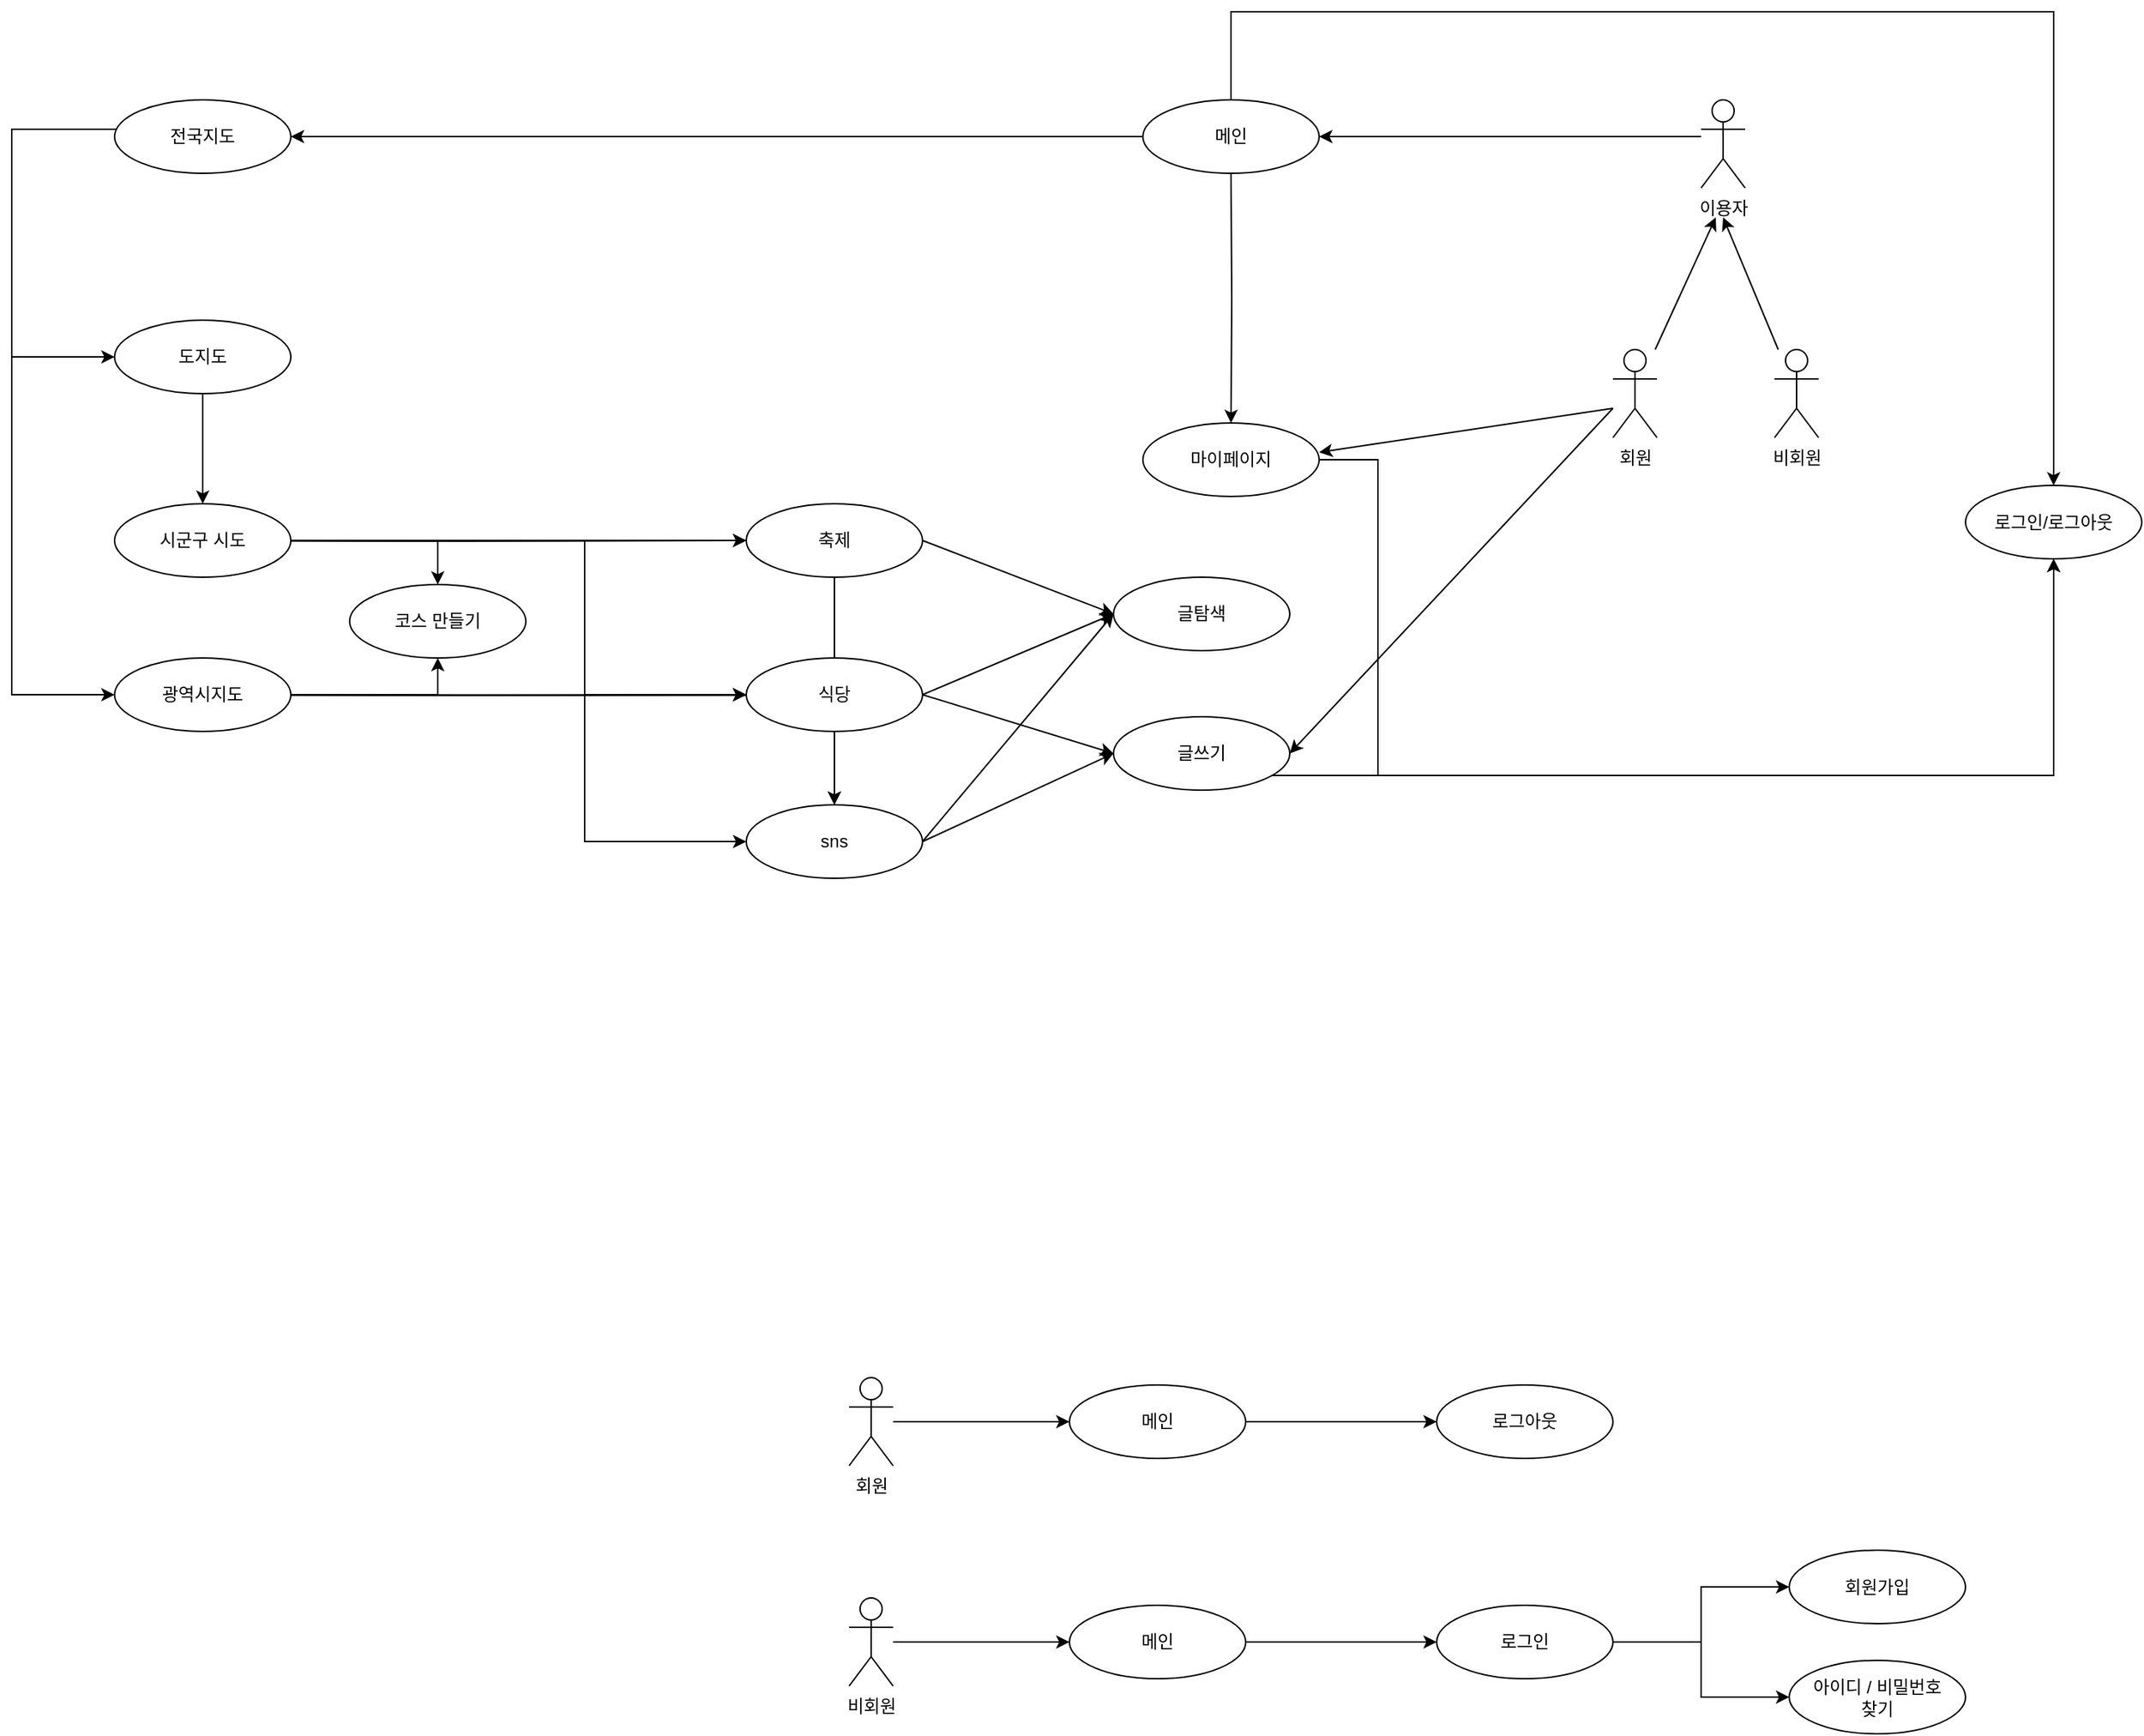 <mxfile version="21.3.8" type="device">
  <diagram name="페이지-1" id="FJkYnNuwcZ9Sj7oS1rsV">
    <mxGraphModel dx="1564" dy="663" grid="1" gridSize="10" guides="1" tooltips="1" connect="1" arrows="1" fold="1" page="1" pageScale="1" pageWidth="4681" pageHeight="3300" math="0" shadow="0">
      <root>
        <mxCell id="0" />
        <mxCell id="1" parent="0" />
        <mxCell id="JOcxVEQmh_a6kJTKSvqY-15" style="edgeStyle=orthogonalEdgeStyle;rounded=0;orthogonalLoop=1;jettySize=auto;html=1;entryX=0.5;entryY=0;entryDx=0;entryDy=0;entryPerimeter=0;" edge="1" parent="1" target="JOcxVEQmh_a6kJTKSvqY-17">
          <mxGeometry relative="1" as="geometry">
            <mxPoint x="1660" y="480" as="sourcePoint" />
            <mxPoint x="1660" y="640" as="targetPoint" />
          </mxGeometry>
        </mxCell>
        <mxCell id="QfG9UjP98lA-rOCOV29d-27" style="edgeStyle=orthogonalEdgeStyle;rounded=0;orthogonalLoop=1;jettySize=auto;html=1;" parent="1" source="QfG9UjP98lA-rOCOV29d-24" target="QfG9UjP98lA-rOCOV29d-26" edge="1">
          <mxGeometry relative="1" as="geometry" />
        </mxCell>
        <mxCell id="QfG9UjP98lA-rOCOV29d-30" style="edgeStyle=orthogonalEdgeStyle;rounded=0;orthogonalLoop=1;jettySize=auto;html=1;entryX=0;entryY=0.5;entryDx=0;entryDy=0;" parent="1" target="QfG9UjP98lA-rOCOV29d-25" edge="1">
          <mxGeometry relative="1" as="geometry">
            <mxPoint x="940.0" y="835" as="sourcePoint" />
          </mxGeometry>
        </mxCell>
        <mxCell id="QfG9UjP98lA-rOCOV29d-33" style="edgeStyle=orthogonalEdgeStyle;rounded=0;orthogonalLoop=1;jettySize=auto;html=1;" parent="1" target="QfG9UjP98lA-rOCOV29d-25" edge="1">
          <mxGeometry relative="1" as="geometry">
            <mxPoint x="940.0" y="835" as="sourcePoint" />
          </mxGeometry>
        </mxCell>
        <mxCell id="QfG9UjP98lA-rOCOV29d-34" style="edgeStyle=orthogonalEdgeStyle;rounded=0;orthogonalLoop=1;jettySize=auto;html=1;" parent="1" target="QfG9UjP98lA-rOCOV29d-26" edge="1">
          <mxGeometry relative="1" as="geometry">
            <mxPoint x="940.0" y="835.0" as="sourcePoint" />
          </mxGeometry>
        </mxCell>
        <mxCell id="QfG9UjP98lA-rOCOV29d-38" style="edgeStyle=orthogonalEdgeStyle;rounded=0;orthogonalLoop=1;jettySize=auto;html=1;entryX=0.5;entryY=1;entryDx=0;entryDy=0;" parent="1" source="JOcxVEQmh_a6kJTKSvqY-22" target="QfG9UjP98lA-rOCOV29d-17" edge="1">
          <mxGeometry relative="1" as="geometry">
            <mxPoint x="940.0" y="835.0" as="sourcePoint" />
          </mxGeometry>
        </mxCell>
        <mxCell id="QfG9UjP98lA-rOCOV29d-18" style="edgeStyle=orthogonalEdgeStyle;rounded=0;orthogonalLoop=1;jettySize=auto;html=1;entryX=0.5;entryY=0;entryDx=0;entryDy=0;" parent="1" target="QfG9UjP98lA-rOCOV29d-17" edge="1">
          <mxGeometry relative="1" as="geometry">
            <mxPoint x="940.0" y="730.0" as="sourcePoint" />
          </mxGeometry>
        </mxCell>
        <mxCell id="QfG9UjP98lA-rOCOV29d-17" value="코스 만들기" style="ellipse;whiteSpace=wrap;html=1;" parent="1" vertex="1">
          <mxGeometry x="1060" y="760" width="120" height="50" as="geometry" />
        </mxCell>
        <mxCell id="QfG9UjP98lA-rOCOV29d-96" style="rounded=0;orthogonalLoop=1;jettySize=auto;html=1;entryX=0;entryY=0.5;entryDx=0;entryDy=0;exitX=1;exitY=0.5;exitDx=0;exitDy=0;" parent="1" source="QfG9UjP98lA-rOCOV29d-25" target="QfG9UjP98lA-rOCOV29d-93" edge="1">
          <mxGeometry relative="1" as="geometry" />
        </mxCell>
        <mxCell id="QfG9UjP98lA-rOCOV29d-99" style="rounded=0;orthogonalLoop=1;jettySize=auto;html=1;entryX=0;entryY=0.5;entryDx=0;entryDy=0;exitX=1;exitY=0.5;exitDx=0;exitDy=0;" parent="1" source="QfG9UjP98lA-rOCOV29d-25" target="QfG9UjP98lA-rOCOV29d-92" edge="1">
          <mxGeometry relative="1" as="geometry" />
        </mxCell>
        <mxCell id="QfG9UjP98lA-rOCOV29d-25" value="식당" style="ellipse;whiteSpace=wrap;html=1;" parent="1" vertex="1">
          <mxGeometry x="1330" y="810" width="120" height="50" as="geometry" />
        </mxCell>
        <mxCell id="QfG9UjP98lA-rOCOV29d-97" style="rounded=0;orthogonalLoop=1;jettySize=auto;html=1;entryX=0;entryY=0.5;entryDx=0;entryDy=0;exitX=1;exitY=0.5;exitDx=0;exitDy=0;" parent="1" source="QfG9UjP98lA-rOCOV29d-26" target="QfG9UjP98lA-rOCOV29d-92" edge="1">
          <mxGeometry relative="1" as="geometry" />
        </mxCell>
        <mxCell id="QfG9UjP98lA-rOCOV29d-110" style="rounded=0;orthogonalLoop=1;jettySize=auto;html=1;entryX=0;entryY=0.5;entryDx=0;entryDy=0;exitX=1;exitY=0.5;exitDx=0;exitDy=0;" parent="1" source="QfG9UjP98lA-rOCOV29d-26" target="QfG9UjP98lA-rOCOV29d-93" edge="1">
          <mxGeometry relative="1" as="geometry" />
        </mxCell>
        <mxCell id="QfG9UjP98lA-rOCOV29d-26" value="sns" style="ellipse;whiteSpace=wrap;html=1;" parent="1" vertex="1">
          <mxGeometry x="1330" y="910" width="120" height="50" as="geometry" />
        </mxCell>
        <mxCell id="QfG9UjP98lA-rOCOV29d-31" style="edgeStyle=orthogonalEdgeStyle;rounded=0;orthogonalLoop=1;jettySize=auto;html=1;entryX=0;entryY=0.5;entryDx=0;entryDy=0;" parent="1" target="QfG9UjP98lA-rOCOV29d-25" edge="1">
          <mxGeometry relative="1" as="geometry">
            <mxPoint x="940.0" y="730.0" as="sourcePoint" />
            <Array as="points">
              <mxPoint x="1220" y="730" />
              <mxPoint x="1220" y="835" />
            </Array>
          </mxGeometry>
        </mxCell>
        <mxCell id="QfG9UjP98lA-rOCOV29d-32" style="edgeStyle=orthogonalEdgeStyle;rounded=0;orthogonalLoop=1;jettySize=auto;html=1;entryX=0;entryY=0.5;entryDx=0;entryDy=0;" parent="1" target="QfG9UjP98lA-rOCOV29d-26" edge="1">
          <mxGeometry relative="1" as="geometry">
            <mxPoint x="940.0" y="730.0" as="sourcePoint" />
            <Array as="points">
              <mxPoint x="1220" y="730" />
              <mxPoint x="1220" y="935" />
            </Array>
          </mxGeometry>
        </mxCell>
        <mxCell id="QfG9UjP98lA-rOCOV29d-35" style="edgeStyle=orthogonalEdgeStyle;rounded=0;orthogonalLoop=1;jettySize=auto;html=1;entryX=0;entryY=0.5;entryDx=0;entryDy=0;" parent="1" target="QfG9UjP98lA-rOCOV29d-24" edge="1">
          <mxGeometry relative="1" as="geometry">
            <mxPoint x="940.0" y="730" as="sourcePoint" />
          </mxGeometry>
        </mxCell>
        <mxCell id="QfG9UjP98lA-rOCOV29d-37" value="" style="edgeStyle=orthogonalEdgeStyle;rounded=0;orthogonalLoop=1;jettySize=auto;html=1;" parent="1" source="JOcxVEQmh_a6kJTKSvqY-21" target="QfG9UjP98lA-rOCOV29d-24" edge="1">
          <mxGeometry relative="1" as="geometry">
            <mxPoint x="940.0" y="730" as="sourcePoint" />
            <mxPoint x="1390" y="910" as="targetPoint" />
          </mxGeometry>
        </mxCell>
        <mxCell id="QfG9UjP98lA-rOCOV29d-94" style="rounded=0;orthogonalLoop=1;jettySize=auto;html=1;entryX=0;entryY=0.5;entryDx=0;entryDy=0;exitX=1;exitY=0.5;exitDx=0;exitDy=0;" parent="1" source="QfG9UjP98lA-rOCOV29d-24" target="QfG9UjP98lA-rOCOV29d-93" edge="1">
          <mxGeometry relative="1" as="geometry" />
        </mxCell>
        <mxCell id="QfG9UjP98lA-rOCOV29d-24" value="축제" style="ellipse;whiteSpace=wrap;html=1;" parent="1" vertex="1">
          <mxGeometry x="1330" y="705" width="120" height="50" as="geometry" />
        </mxCell>
        <mxCell id="QfG9UjP98lA-rOCOV29d-42" style="edgeStyle=orthogonalEdgeStyle;rounded=0;orthogonalLoop=1;jettySize=auto;html=1;exitX=0.5;exitY=1;exitDx=0;exitDy=0;" parent="1" edge="1">
          <mxGeometry relative="1" as="geometry">
            <mxPoint x="1660" y="700" as="sourcePoint" />
            <mxPoint x="1660" y="700" as="targetPoint" />
          </mxGeometry>
        </mxCell>
        <mxCell id="JOcxVEQmh_a6kJTKSvqY-5" style="rounded=0;orthogonalLoop=1;jettySize=auto;html=1;" edge="1" parent="1" source="QfG9UjP98lA-rOCOV29d-47">
          <mxGeometry relative="1" as="geometry">
            <mxPoint x="1995" y="510" as="targetPoint" />
          </mxGeometry>
        </mxCell>
        <mxCell id="QfG9UjP98lA-rOCOV29d-47" value="비회원" style="shape=umlActor;verticalLabelPosition=bottom;verticalAlign=top;html=1;outlineConnect=0;" parent="1" vertex="1">
          <mxGeometry x="2030" y="600" width="30" height="60" as="geometry" />
        </mxCell>
        <mxCell id="JOcxVEQmh_a6kJTKSvqY-26" style="edgeStyle=orthogonalEdgeStyle;rounded=0;orthogonalLoop=1;jettySize=auto;html=1;entryX=0.5;entryY=1;entryDx=0;entryDy=0;" edge="1" parent="1" source="QfG9UjP98lA-rOCOV29d-92" target="JOcxVEQmh_a6kJTKSvqY-23">
          <mxGeometry relative="1" as="geometry">
            <Array as="points">
              <mxPoint x="2220" y="890" />
            </Array>
          </mxGeometry>
        </mxCell>
        <mxCell id="QfG9UjP98lA-rOCOV29d-92" value="글쓰기" style="ellipse;whiteSpace=wrap;html=1;" parent="1" vertex="1">
          <mxGeometry x="1580" y="850" width="120" height="50" as="geometry" />
        </mxCell>
        <mxCell id="QfG9UjP98lA-rOCOV29d-93" value="글탐색" style="ellipse;whiteSpace=wrap;html=1;" parent="1" vertex="1">
          <mxGeometry x="1580" y="755" width="120" height="50" as="geometry" />
        </mxCell>
        <mxCell id="JOcxVEQmh_a6kJTKSvqY-4" style="rounded=0;orthogonalLoop=1;jettySize=auto;html=1;" edge="1" parent="1" source="JOcxVEQmh_a6kJTKSvqY-2">
          <mxGeometry relative="1" as="geometry">
            <mxPoint x="1990" y="510" as="targetPoint" />
          </mxGeometry>
        </mxCell>
        <mxCell id="JOcxVEQmh_a6kJTKSvqY-12" style="rounded=0;orthogonalLoop=1;jettySize=auto;html=1;entryX=1;entryY=0.5;entryDx=0;entryDy=0;" edge="1" parent="1" target="QfG9UjP98lA-rOCOV29d-92">
          <mxGeometry relative="1" as="geometry">
            <mxPoint x="1920" y="640" as="sourcePoint" />
          </mxGeometry>
        </mxCell>
        <mxCell id="JOcxVEQmh_a6kJTKSvqY-16" style="rounded=0;orthogonalLoop=1;jettySize=auto;html=1;entryX=1;entryY=0.5;entryDx=0;entryDy=0;" edge="1" parent="1">
          <mxGeometry relative="1" as="geometry">
            <mxPoint x="1920" y="640" as="sourcePoint" />
            <mxPoint x="1720" y="670" as="targetPoint" />
          </mxGeometry>
        </mxCell>
        <mxCell id="JOcxVEQmh_a6kJTKSvqY-2" value="회원" style="shape=umlActor;verticalLabelPosition=bottom;verticalAlign=top;html=1;outlineConnect=0;" vertex="1" parent="1">
          <mxGeometry x="1920" y="600" width="30" height="60" as="geometry" />
        </mxCell>
        <mxCell id="JOcxVEQmh_a6kJTKSvqY-27" style="edgeStyle=orthogonalEdgeStyle;rounded=0;orthogonalLoop=1;jettySize=auto;html=1;entryX=1;entryY=0.5;entryDx=0;entryDy=0;" edge="1" parent="1" source="JOcxVEQmh_a6kJTKSvqY-3" target="JOcxVEQmh_a6kJTKSvqY-18">
          <mxGeometry relative="1" as="geometry">
            <Array as="points">
              <mxPoint x="1930" y="455" />
              <mxPoint x="1930" y="455" />
            </Array>
          </mxGeometry>
        </mxCell>
        <mxCell id="JOcxVEQmh_a6kJTKSvqY-3" value="이용자" style="shape=umlActor;verticalLabelPosition=bottom;verticalAlign=top;html=1;outlineConnect=0;" vertex="1" parent="1">
          <mxGeometry x="1980" y="430" width="30" height="60" as="geometry" />
        </mxCell>
        <mxCell id="JOcxVEQmh_a6kJTKSvqY-25" style="edgeStyle=orthogonalEdgeStyle;rounded=0;orthogonalLoop=1;jettySize=auto;html=1;entryX=0.5;entryY=1;entryDx=0;entryDy=0;exitX=1;exitY=0.5;exitDx=0;exitDy=0;" edge="1" parent="1" source="JOcxVEQmh_a6kJTKSvqY-17" target="JOcxVEQmh_a6kJTKSvqY-23">
          <mxGeometry relative="1" as="geometry">
            <Array as="points">
              <mxPoint x="1760" y="675" />
              <mxPoint x="1760" y="890" />
              <mxPoint x="2220" y="890" />
            </Array>
          </mxGeometry>
        </mxCell>
        <mxCell id="JOcxVEQmh_a6kJTKSvqY-17" value="마이페이지" style="ellipse;whiteSpace=wrap;html=1;" vertex="1" parent="1">
          <mxGeometry x="1600" y="650" width="120" height="50" as="geometry" />
        </mxCell>
        <mxCell id="JOcxVEQmh_a6kJTKSvqY-43" style="edgeStyle=orthogonalEdgeStyle;rounded=0;orthogonalLoop=1;jettySize=auto;html=1;entryX=1;entryY=0.5;entryDx=0;entryDy=0;" edge="1" parent="1" source="JOcxVEQmh_a6kJTKSvqY-18" target="JOcxVEQmh_a6kJTKSvqY-19">
          <mxGeometry relative="1" as="geometry" />
        </mxCell>
        <mxCell id="JOcxVEQmh_a6kJTKSvqY-52" style="edgeStyle=orthogonalEdgeStyle;rounded=0;orthogonalLoop=1;jettySize=auto;html=1;entryX=0.5;entryY=0;entryDx=0;entryDy=0;" edge="1" parent="1" source="JOcxVEQmh_a6kJTKSvqY-18" target="JOcxVEQmh_a6kJTKSvqY-23">
          <mxGeometry relative="1" as="geometry">
            <Array as="points">
              <mxPoint x="1660" y="370" />
              <mxPoint x="2220" y="370" />
            </Array>
          </mxGeometry>
        </mxCell>
        <mxCell id="JOcxVEQmh_a6kJTKSvqY-18" value="메인" style="ellipse;whiteSpace=wrap;html=1;" vertex="1" parent="1">
          <mxGeometry x="1600" y="430" width="120" height="50" as="geometry" />
        </mxCell>
        <mxCell id="JOcxVEQmh_a6kJTKSvqY-48" style="edgeStyle=orthogonalEdgeStyle;rounded=0;orthogonalLoop=1;jettySize=auto;html=1;" edge="1" parent="1" source="JOcxVEQmh_a6kJTKSvqY-20" target="JOcxVEQmh_a6kJTKSvqY-21">
          <mxGeometry relative="1" as="geometry" />
        </mxCell>
        <mxCell id="JOcxVEQmh_a6kJTKSvqY-20" value="도지도" style="ellipse;whiteSpace=wrap;html=1;" vertex="1" parent="1">
          <mxGeometry x="900" y="580" width="120" height="50" as="geometry" />
        </mxCell>
        <mxCell id="JOcxVEQmh_a6kJTKSvqY-23" value="로그인/로그아웃" style="ellipse;whiteSpace=wrap;html=1;" vertex="1" parent="1">
          <mxGeometry x="2160" y="692.5" width="120" height="50" as="geometry" />
        </mxCell>
        <mxCell id="JOcxVEQmh_a6kJTKSvqY-37" style="edgeStyle=orthogonalEdgeStyle;rounded=0;orthogonalLoop=1;jettySize=auto;html=1;entryX=0;entryY=0.5;entryDx=0;entryDy=0;" edge="1" parent="1" source="JOcxVEQmh_a6kJTKSvqY-29" target="JOcxVEQmh_a6kJTKSvqY-34">
          <mxGeometry relative="1" as="geometry" />
        </mxCell>
        <mxCell id="JOcxVEQmh_a6kJTKSvqY-29" value="회원" style="shape=umlActor;verticalLabelPosition=bottom;verticalAlign=top;html=1;outlineConnect=0;" vertex="1" parent="1">
          <mxGeometry x="1400" y="1300" width="30" height="60" as="geometry" />
        </mxCell>
        <mxCell id="JOcxVEQmh_a6kJTKSvqY-50" style="edgeStyle=orthogonalEdgeStyle;rounded=0;orthogonalLoop=1;jettySize=auto;html=1;entryX=0;entryY=0.5;entryDx=0;entryDy=0;" edge="1" parent="1" source="JOcxVEQmh_a6kJTKSvqY-30" target="JOcxVEQmh_a6kJTKSvqY-49">
          <mxGeometry relative="1" as="geometry" />
        </mxCell>
        <mxCell id="JOcxVEQmh_a6kJTKSvqY-30" value="비회원" style="shape=umlActor;verticalLabelPosition=bottom;verticalAlign=top;html=1;outlineConnect=0;" vertex="1" parent="1">
          <mxGeometry x="1400" y="1450" width="30" height="60" as="geometry" />
        </mxCell>
        <mxCell id="JOcxVEQmh_a6kJTKSvqY-40" style="edgeStyle=orthogonalEdgeStyle;rounded=0;orthogonalLoop=1;jettySize=auto;html=1;entryX=0;entryY=0.5;entryDx=0;entryDy=0;" edge="1" parent="1" source="JOcxVEQmh_a6kJTKSvqY-31" target="JOcxVEQmh_a6kJTKSvqY-32">
          <mxGeometry relative="1" as="geometry" />
        </mxCell>
        <mxCell id="JOcxVEQmh_a6kJTKSvqY-41" style="edgeStyle=orthogonalEdgeStyle;rounded=0;orthogonalLoop=1;jettySize=auto;html=1;entryX=0;entryY=0.5;entryDx=0;entryDy=0;" edge="1" parent="1" source="JOcxVEQmh_a6kJTKSvqY-31" target="JOcxVEQmh_a6kJTKSvqY-33">
          <mxGeometry relative="1" as="geometry" />
        </mxCell>
        <mxCell id="JOcxVEQmh_a6kJTKSvqY-31" value="로그인" style="ellipse;whiteSpace=wrap;html=1;" vertex="1" parent="1">
          <mxGeometry x="1800" y="1455" width="120" height="50" as="geometry" />
        </mxCell>
        <mxCell id="JOcxVEQmh_a6kJTKSvqY-32" value="아이디 / 비밀번호&lt;br&gt;찾기" style="ellipse;whiteSpace=wrap;html=1;" vertex="1" parent="1">
          <mxGeometry x="2040" y="1492.5" width="120" height="50" as="geometry" />
        </mxCell>
        <mxCell id="JOcxVEQmh_a6kJTKSvqY-33" value="회원가입" style="ellipse;whiteSpace=wrap;html=1;" vertex="1" parent="1">
          <mxGeometry x="2040" y="1417.5" width="120" height="50" as="geometry" />
        </mxCell>
        <mxCell id="JOcxVEQmh_a6kJTKSvqY-38" style="edgeStyle=orthogonalEdgeStyle;rounded=0;orthogonalLoop=1;jettySize=auto;html=1;entryX=0;entryY=0.5;entryDx=0;entryDy=0;" edge="1" parent="1" source="JOcxVEQmh_a6kJTKSvqY-34" target="JOcxVEQmh_a6kJTKSvqY-35">
          <mxGeometry relative="1" as="geometry" />
        </mxCell>
        <mxCell id="JOcxVEQmh_a6kJTKSvqY-34" value="메인" style="ellipse;whiteSpace=wrap;html=1;" vertex="1" parent="1">
          <mxGeometry x="1550" y="1305" width="120" height="50" as="geometry" />
        </mxCell>
        <mxCell id="JOcxVEQmh_a6kJTKSvqY-35" value="로그아웃" style="ellipse;whiteSpace=wrap;html=1;" vertex="1" parent="1">
          <mxGeometry x="1800" y="1305" width="120" height="50" as="geometry" />
        </mxCell>
        <mxCell id="JOcxVEQmh_a6kJTKSvqY-47" style="edgeStyle=orthogonalEdgeStyle;rounded=0;orthogonalLoop=1;jettySize=auto;html=1;entryX=0;entryY=0.5;entryDx=0;entryDy=0;" edge="1" parent="1" source="JOcxVEQmh_a6kJTKSvqY-19" target="JOcxVEQmh_a6kJTKSvqY-22">
          <mxGeometry relative="1" as="geometry">
            <Array as="points">
              <mxPoint x="830" y="450" />
              <mxPoint x="830" y="835" />
            </Array>
          </mxGeometry>
        </mxCell>
        <mxCell id="JOcxVEQmh_a6kJTKSvqY-53" style="edgeStyle=orthogonalEdgeStyle;rounded=0;orthogonalLoop=1;jettySize=auto;html=1;entryX=0;entryY=0.5;entryDx=0;entryDy=0;" edge="1" parent="1" source="JOcxVEQmh_a6kJTKSvqY-19" target="JOcxVEQmh_a6kJTKSvqY-20">
          <mxGeometry relative="1" as="geometry">
            <Array as="points">
              <mxPoint x="830" y="450" />
              <mxPoint x="830" y="605" />
            </Array>
          </mxGeometry>
        </mxCell>
        <mxCell id="JOcxVEQmh_a6kJTKSvqY-19" value="전국지도" style="ellipse;whiteSpace=wrap;html=1;" vertex="1" parent="1">
          <mxGeometry x="900" y="430" width="120" height="50" as="geometry" />
        </mxCell>
        <mxCell id="JOcxVEQmh_a6kJTKSvqY-44" value="" style="edgeStyle=orthogonalEdgeStyle;rounded=0;orthogonalLoop=1;jettySize=auto;html=1;entryX=0.5;entryY=1;entryDx=0;entryDy=0;" edge="1" parent="1" target="JOcxVEQmh_a6kJTKSvqY-22">
          <mxGeometry relative="1" as="geometry">
            <mxPoint x="940.0" y="835.0" as="sourcePoint" />
            <mxPoint x="1120" y="810" as="targetPoint" />
          </mxGeometry>
        </mxCell>
        <mxCell id="JOcxVEQmh_a6kJTKSvqY-22" value="광역시지도" style="ellipse;whiteSpace=wrap;html=1;" vertex="1" parent="1">
          <mxGeometry x="900" y="810" width="120" height="50" as="geometry" />
        </mxCell>
        <mxCell id="JOcxVEQmh_a6kJTKSvqY-45" value="" style="edgeStyle=orthogonalEdgeStyle;rounded=0;orthogonalLoop=1;jettySize=auto;html=1;" edge="1" parent="1" target="JOcxVEQmh_a6kJTKSvqY-21">
          <mxGeometry relative="1" as="geometry">
            <mxPoint x="940.0" y="730" as="sourcePoint" />
            <mxPoint x="1330" y="730" as="targetPoint" />
          </mxGeometry>
        </mxCell>
        <mxCell id="JOcxVEQmh_a6kJTKSvqY-21" value="시군구 시도" style="ellipse;whiteSpace=wrap;html=1;" vertex="1" parent="1">
          <mxGeometry x="900" y="705" width="120" height="50" as="geometry" />
        </mxCell>
        <mxCell id="JOcxVEQmh_a6kJTKSvqY-51" style="edgeStyle=orthogonalEdgeStyle;rounded=0;orthogonalLoop=1;jettySize=auto;html=1;entryX=0;entryY=0.5;entryDx=0;entryDy=0;" edge="1" parent="1" source="JOcxVEQmh_a6kJTKSvqY-49" target="JOcxVEQmh_a6kJTKSvqY-31">
          <mxGeometry relative="1" as="geometry" />
        </mxCell>
        <mxCell id="JOcxVEQmh_a6kJTKSvqY-49" value="메인" style="ellipse;whiteSpace=wrap;html=1;" vertex="1" parent="1">
          <mxGeometry x="1550" y="1455" width="120" height="50" as="geometry" />
        </mxCell>
      </root>
    </mxGraphModel>
  </diagram>
</mxfile>
